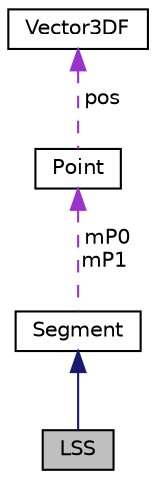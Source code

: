 digraph "LSS"
{
  edge [fontname="Helvetica",fontsize="10",labelfontname="Helvetica",labelfontsize="10"];
  node [fontname="Helvetica",fontsize="10",shape=record];
  Node1 [label="LSS",height=0.2,width=0.4,color="black", fillcolor="grey75", style="filled", fontcolor="black"];
  Node2 -> Node1 [dir="back",color="midnightblue",fontsize="10",style="solid",fontname="Helvetica"];
  Node2 [label="Segment",height=0.2,width=0.4,color="black", fillcolor="white", style="filled",URL="$class_segment.html"];
  Node3 -> Node2 [dir="back",color="darkorchid3",fontsize="10",style="dashed",label=" mP0\nmP1" ,fontname="Helvetica"];
  Node3 [label="Point",height=0.2,width=0.4,color="black", fillcolor="white", style="filled",URL="$class_point.html"];
  Node4 -> Node3 [dir="back",color="darkorchid3",fontsize="10",style="dashed",label=" pos" ,fontname="Helvetica"];
  Node4 [label="Vector3DF",height=0.2,width=0.4,color="black", fillcolor="white", style="filled",URL="$class_vector3_d_f.html"];
}
